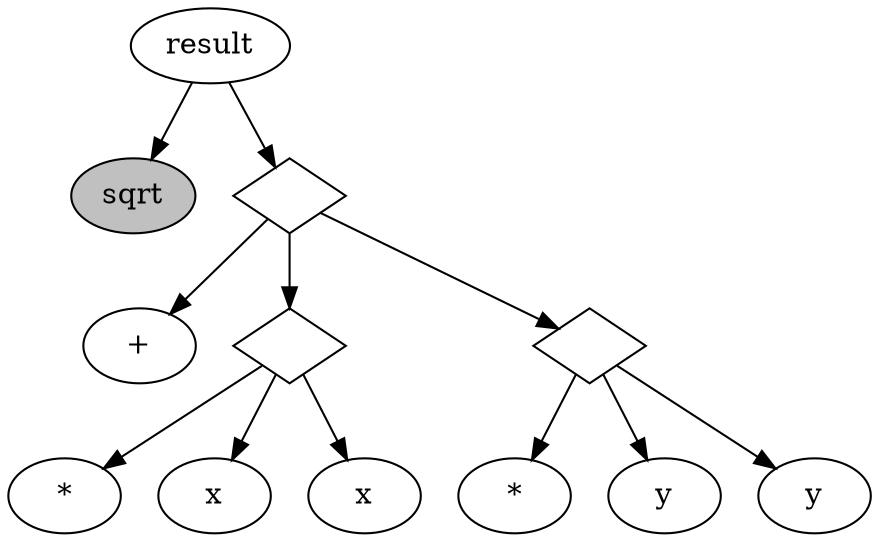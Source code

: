digraph g {
        node [shape=ellipse];
        result;
        sqrt[style=filled, fillcolor=gray];
        t1[shape=diamond, label=""];
        plus[label="+"]
        t2[shape=diamond, label=""];
        t3[shape=diamond, label=""];
        mul1[label="*"];
        x1[label="x"];
        x2[label="x"];
        mul2[label="*"];
        y1[label="y"];
        y2[label="y"];

        result -> sqrt;
        result -> t1;
        t1 -> plus;
        t1 -> t2;
        t1 -> t3;
        t2 -> mul1;
        t2 -> x1;
        t2 -> x2;
        t3 -> mul2;
        t3 -> y1;
        t3 -> y2;
}